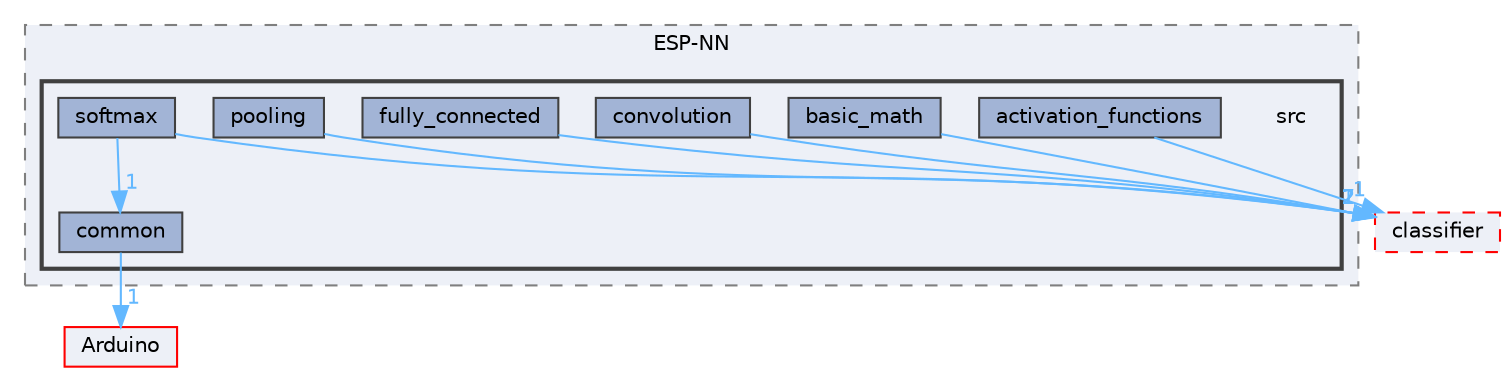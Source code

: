 digraph "Face_Access_inferencing/src/edge-impulse-sdk/porting/espressif/ESP-NN/src"
{
 // LATEX_PDF_SIZE
  bgcolor="transparent";
  edge [fontname=Helvetica,fontsize=10,labelfontname=Helvetica,labelfontsize=10];
  node [fontname=Helvetica,fontsize=10,shape=box,height=0.2,width=0.4];
  compound=true
  subgraph clusterdir_8ca17ce355b2789e54493610795403a3 {
    graph [ bgcolor="#edf0f7", pencolor="grey50", label="ESP-NN", fontname=Helvetica,fontsize=10 style="filled,dashed", URL="dir_8ca17ce355b2789e54493610795403a3.html",tooltip=""]
  subgraph clusterdir_c90a268ca4faf40922d2ec77e7c60048 {
    graph [ bgcolor="#edf0f7", pencolor="grey25", label="", fontname=Helvetica,fontsize=10 style="filled,bold", URL="dir_c90a268ca4faf40922d2ec77e7c60048.html",tooltip=""]
    dir_c90a268ca4faf40922d2ec77e7c60048 [shape=plaintext, label="src"];
  dir_9c5da3b67350b821d3ca1b11261878ec [label="activation_functions", fillcolor="#a2b4d6", color="grey25", style="filled", URL="dir_9c5da3b67350b821d3ca1b11261878ec.html",tooltip=""];
  dir_fe13cbcccfa4d87649445e96c94e1973 [label="basic_math", fillcolor="#a2b4d6", color="grey25", style="filled", URL="dir_fe13cbcccfa4d87649445e96c94e1973.html",tooltip=""];
  dir_2b89bde85911ae8f57c0f8722959caae [label="common", fillcolor="#a2b4d6", color="grey25", style="filled", URL="dir_2b89bde85911ae8f57c0f8722959caae.html",tooltip=""];
  dir_9e82f7d7398bec7091f42c0d08252d49 [label="convolution", fillcolor="#a2b4d6", color="grey25", style="filled", URL="dir_9e82f7d7398bec7091f42c0d08252d49.html",tooltip=""];
  dir_0102c3181e4e30e664dc023505b02cfd [label="fully_connected", fillcolor="#a2b4d6", color="grey25", style="filled", URL="dir_0102c3181e4e30e664dc023505b02cfd.html",tooltip=""];
  dir_68164f59720d86057e6ecce21f1f9be5 [label="pooling", fillcolor="#a2b4d6", color="grey25", style="filled", URL="dir_68164f59720d86057e6ecce21f1f9be5.html",tooltip=""];
  dir_dc07b505ed34df6abff47709fe731fad [label="softmax", fillcolor="#a2b4d6", color="grey25", style="filled", URL="dir_dc07b505ed34df6abff47709fe731fad.html",tooltip=""];
  }
  }
  dir_23fbe5a3fb0933f31748c7066d658296 [label="classifier", fillcolor="#edf0f7", color="red", style="filled,dashed", URL="dir_23fbe5a3fb0933f31748c7066d658296.html",tooltip=""];
  dir_a991eec27578c865874ede3d8ec657c2 [label="Arduino", fillcolor="#edf0f7", color="red", style="filled", URL="dir_a991eec27578c865874ede3d8ec657c2.html",tooltip=""];
  dir_9c5da3b67350b821d3ca1b11261878ec->dir_23fbe5a3fb0933f31748c7066d658296 [headlabel="1", labeldistance=1.5 headhref="dir_000000_000048.html" href="dir_000000_000048.html" color="steelblue1" fontcolor="steelblue1"];
  dir_fe13cbcccfa4d87649445e96c94e1973->dir_23fbe5a3fb0933f31748c7066d658296 [headlabel="2", labeldistance=1.5 headhref="dir_000020_000048.html" href="dir_000020_000048.html" color="steelblue1" fontcolor="steelblue1"];
  dir_2b89bde85911ae8f57c0f8722959caae->dir_a991eec27578c865874ede3d8ec657c2 [headlabel="1", labeldistance=1.5 headhref="dir_000057_000014.html" href="dir_000057_000014.html" color="steelblue1" fontcolor="steelblue1"];
  dir_9e82f7d7398bec7091f42c0d08252d49->dir_23fbe5a3fb0933f31748c7066d658296 [headlabel="7", labeldistance=1.5 headhref="dir_000065_000048.html" href="dir_000065_000048.html" color="steelblue1" fontcolor="steelblue1"];
  dir_0102c3181e4e30e664dc023505b02cfd->dir_23fbe5a3fb0933f31748c7066d658296 [headlabel="1", labeldistance=1.5 headhref="dir_000116_000048.html" href="dir_000116_000048.html" color="steelblue1" fontcolor="steelblue1"];
  dir_68164f59720d86057e6ecce21f1f9be5->dir_23fbe5a3fb0933f31748c7066d658296 [headlabel="2", labeldistance=1.5 headhref="dir_000235_000048.html" href="dir_000235_000048.html" color="steelblue1" fontcolor="steelblue1"];
  dir_dc07b505ed34df6abff47709fe731fad->dir_23fbe5a3fb0933f31748c7066d658296 [headlabel="2", labeldistance=1.5 headhref="dir_000286_000048.html" href="dir_000286_000048.html" color="steelblue1" fontcolor="steelblue1"];
  dir_dc07b505ed34df6abff47709fe731fad->dir_2b89bde85911ae8f57c0f8722959caae [headlabel="1", labeldistance=1.5 headhref="dir_000286_000057.html" href="dir_000286_000057.html" color="steelblue1" fontcolor="steelblue1"];
}
